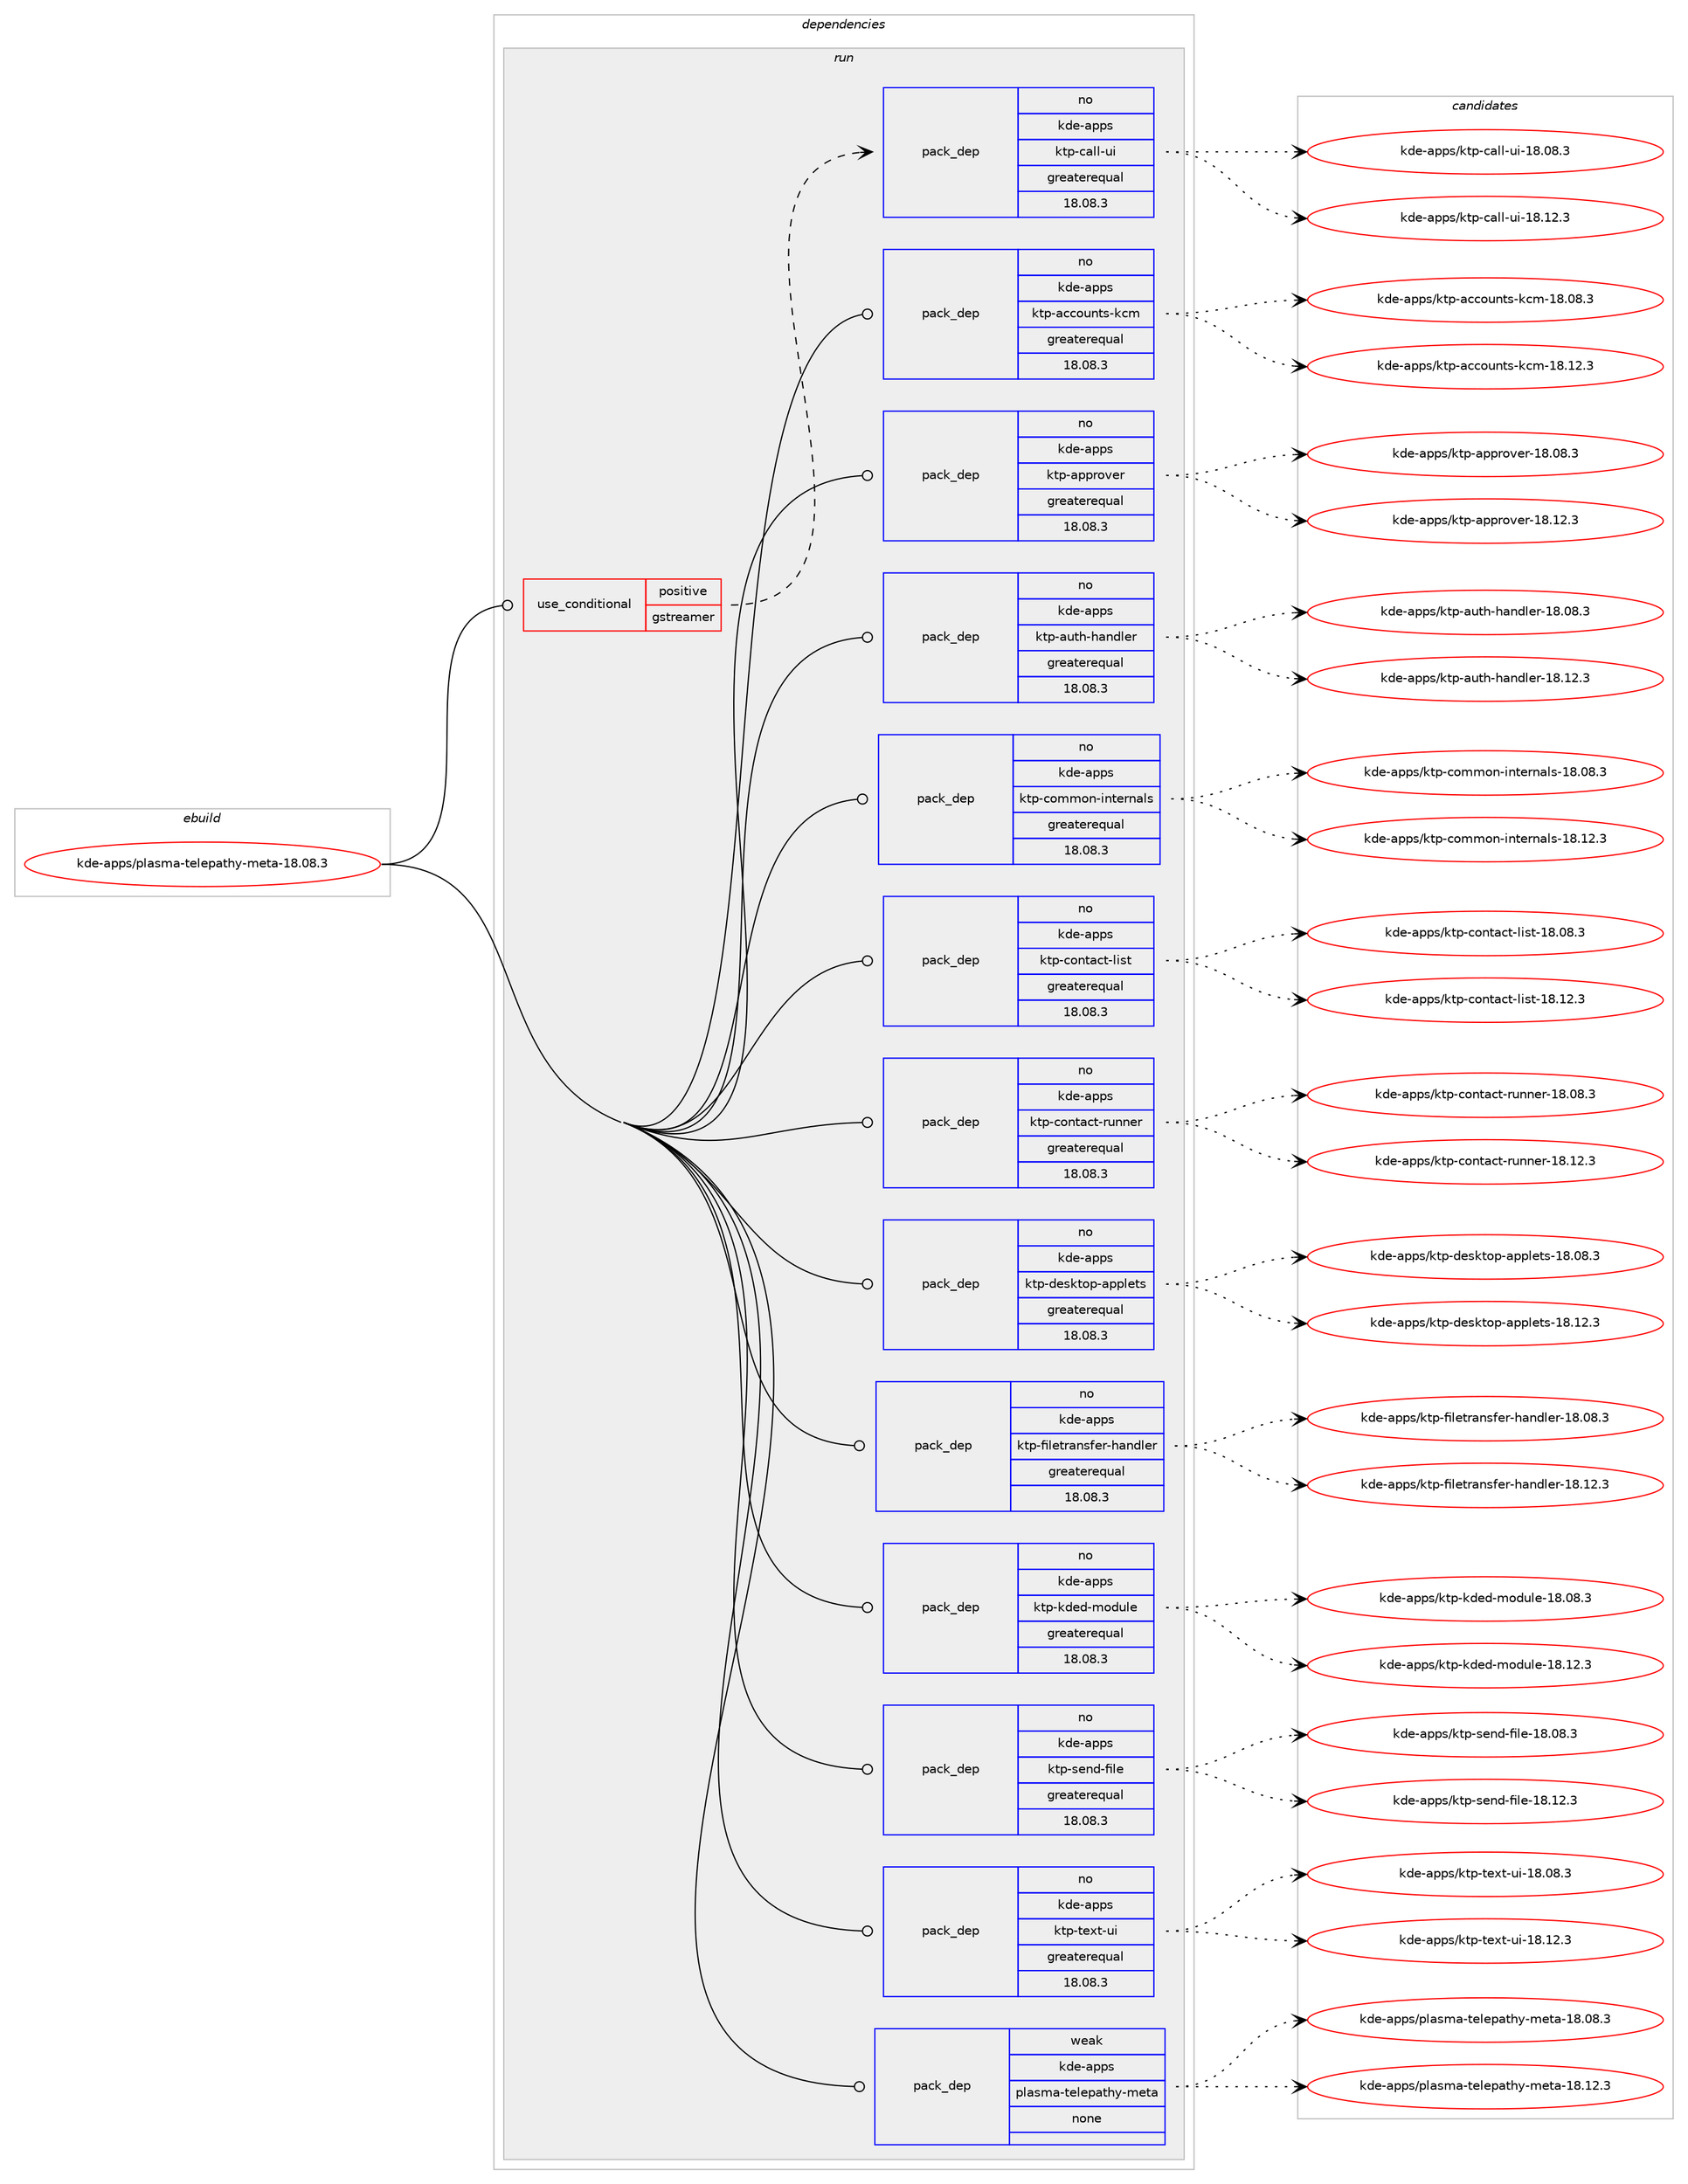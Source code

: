 digraph prolog {

# *************
# Graph options
# *************

newrank=true;
concentrate=true;
compound=true;
graph [rankdir=LR,fontname=Helvetica,fontsize=10,ranksep=1.5];#, ranksep=2.5, nodesep=0.2];
edge  [arrowhead=vee];
node  [fontname=Helvetica,fontsize=10];

# **********
# The ebuild
# **********

subgraph cluster_leftcol {
color=gray;
rank=same;
label=<<i>ebuild</i>>;
id [label="kde-apps/plasma-telepathy-meta-18.08.3", color=red, width=4, href="../kde-apps/plasma-telepathy-meta-18.08.3.svg"];
}

# ****************
# The dependencies
# ****************

subgraph cluster_midcol {
color=gray;
label=<<i>dependencies</i>>;
subgraph cluster_compile {
fillcolor="#eeeeee";
style=filled;
label=<<i>compile</i>>;
}
subgraph cluster_compileandrun {
fillcolor="#eeeeee";
style=filled;
label=<<i>compile and run</i>>;
}
subgraph cluster_run {
fillcolor="#eeeeee";
style=filled;
label=<<i>run</i>>;
subgraph cond429303 {
dependency1583707 [label=<<TABLE BORDER="0" CELLBORDER="1" CELLSPACING="0" CELLPADDING="4"><TR><TD ROWSPAN="3" CELLPADDING="10">use_conditional</TD></TR><TR><TD>positive</TD></TR><TR><TD>gstreamer</TD></TR></TABLE>>, shape=none, color=red];
subgraph pack1129685 {
dependency1583708 [label=<<TABLE BORDER="0" CELLBORDER="1" CELLSPACING="0" CELLPADDING="4" WIDTH="220"><TR><TD ROWSPAN="6" CELLPADDING="30">pack_dep</TD></TR><TR><TD WIDTH="110">no</TD></TR><TR><TD>kde-apps</TD></TR><TR><TD>ktp-call-ui</TD></TR><TR><TD>greaterequal</TD></TR><TR><TD>18.08.3</TD></TR></TABLE>>, shape=none, color=blue];
}
dependency1583707:e -> dependency1583708:w [weight=20,style="dashed",arrowhead="vee"];
}
id:e -> dependency1583707:w [weight=20,style="solid",arrowhead="odot"];
subgraph pack1129686 {
dependency1583709 [label=<<TABLE BORDER="0" CELLBORDER="1" CELLSPACING="0" CELLPADDING="4" WIDTH="220"><TR><TD ROWSPAN="6" CELLPADDING="30">pack_dep</TD></TR><TR><TD WIDTH="110">no</TD></TR><TR><TD>kde-apps</TD></TR><TR><TD>ktp-accounts-kcm</TD></TR><TR><TD>greaterequal</TD></TR><TR><TD>18.08.3</TD></TR></TABLE>>, shape=none, color=blue];
}
id:e -> dependency1583709:w [weight=20,style="solid",arrowhead="odot"];
subgraph pack1129687 {
dependency1583710 [label=<<TABLE BORDER="0" CELLBORDER="1" CELLSPACING="0" CELLPADDING="4" WIDTH="220"><TR><TD ROWSPAN="6" CELLPADDING="30">pack_dep</TD></TR><TR><TD WIDTH="110">no</TD></TR><TR><TD>kde-apps</TD></TR><TR><TD>ktp-approver</TD></TR><TR><TD>greaterequal</TD></TR><TR><TD>18.08.3</TD></TR></TABLE>>, shape=none, color=blue];
}
id:e -> dependency1583710:w [weight=20,style="solid",arrowhead="odot"];
subgraph pack1129688 {
dependency1583711 [label=<<TABLE BORDER="0" CELLBORDER="1" CELLSPACING="0" CELLPADDING="4" WIDTH="220"><TR><TD ROWSPAN="6" CELLPADDING="30">pack_dep</TD></TR><TR><TD WIDTH="110">no</TD></TR><TR><TD>kde-apps</TD></TR><TR><TD>ktp-auth-handler</TD></TR><TR><TD>greaterequal</TD></TR><TR><TD>18.08.3</TD></TR></TABLE>>, shape=none, color=blue];
}
id:e -> dependency1583711:w [weight=20,style="solid",arrowhead="odot"];
subgraph pack1129689 {
dependency1583712 [label=<<TABLE BORDER="0" CELLBORDER="1" CELLSPACING="0" CELLPADDING="4" WIDTH="220"><TR><TD ROWSPAN="6" CELLPADDING="30">pack_dep</TD></TR><TR><TD WIDTH="110">no</TD></TR><TR><TD>kde-apps</TD></TR><TR><TD>ktp-common-internals</TD></TR><TR><TD>greaterequal</TD></TR><TR><TD>18.08.3</TD></TR></TABLE>>, shape=none, color=blue];
}
id:e -> dependency1583712:w [weight=20,style="solid",arrowhead="odot"];
subgraph pack1129690 {
dependency1583713 [label=<<TABLE BORDER="0" CELLBORDER="1" CELLSPACING="0" CELLPADDING="4" WIDTH="220"><TR><TD ROWSPAN="6" CELLPADDING="30">pack_dep</TD></TR><TR><TD WIDTH="110">no</TD></TR><TR><TD>kde-apps</TD></TR><TR><TD>ktp-contact-list</TD></TR><TR><TD>greaterequal</TD></TR><TR><TD>18.08.3</TD></TR></TABLE>>, shape=none, color=blue];
}
id:e -> dependency1583713:w [weight=20,style="solid",arrowhead="odot"];
subgraph pack1129691 {
dependency1583714 [label=<<TABLE BORDER="0" CELLBORDER="1" CELLSPACING="0" CELLPADDING="4" WIDTH="220"><TR><TD ROWSPAN="6" CELLPADDING="30">pack_dep</TD></TR><TR><TD WIDTH="110">no</TD></TR><TR><TD>kde-apps</TD></TR><TR><TD>ktp-contact-runner</TD></TR><TR><TD>greaterequal</TD></TR><TR><TD>18.08.3</TD></TR></TABLE>>, shape=none, color=blue];
}
id:e -> dependency1583714:w [weight=20,style="solid",arrowhead="odot"];
subgraph pack1129692 {
dependency1583715 [label=<<TABLE BORDER="0" CELLBORDER="1" CELLSPACING="0" CELLPADDING="4" WIDTH="220"><TR><TD ROWSPAN="6" CELLPADDING="30">pack_dep</TD></TR><TR><TD WIDTH="110">no</TD></TR><TR><TD>kde-apps</TD></TR><TR><TD>ktp-desktop-applets</TD></TR><TR><TD>greaterequal</TD></TR><TR><TD>18.08.3</TD></TR></TABLE>>, shape=none, color=blue];
}
id:e -> dependency1583715:w [weight=20,style="solid",arrowhead="odot"];
subgraph pack1129693 {
dependency1583716 [label=<<TABLE BORDER="0" CELLBORDER="1" CELLSPACING="0" CELLPADDING="4" WIDTH="220"><TR><TD ROWSPAN="6" CELLPADDING="30">pack_dep</TD></TR><TR><TD WIDTH="110">no</TD></TR><TR><TD>kde-apps</TD></TR><TR><TD>ktp-filetransfer-handler</TD></TR><TR><TD>greaterequal</TD></TR><TR><TD>18.08.3</TD></TR></TABLE>>, shape=none, color=blue];
}
id:e -> dependency1583716:w [weight=20,style="solid",arrowhead="odot"];
subgraph pack1129694 {
dependency1583717 [label=<<TABLE BORDER="0" CELLBORDER="1" CELLSPACING="0" CELLPADDING="4" WIDTH="220"><TR><TD ROWSPAN="6" CELLPADDING="30">pack_dep</TD></TR><TR><TD WIDTH="110">no</TD></TR><TR><TD>kde-apps</TD></TR><TR><TD>ktp-kded-module</TD></TR><TR><TD>greaterequal</TD></TR><TR><TD>18.08.3</TD></TR></TABLE>>, shape=none, color=blue];
}
id:e -> dependency1583717:w [weight=20,style="solid",arrowhead="odot"];
subgraph pack1129695 {
dependency1583718 [label=<<TABLE BORDER="0" CELLBORDER="1" CELLSPACING="0" CELLPADDING="4" WIDTH="220"><TR><TD ROWSPAN="6" CELLPADDING="30">pack_dep</TD></TR><TR><TD WIDTH="110">no</TD></TR><TR><TD>kde-apps</TD></TR><TR><TD>ktp-send-file</TD></TR><TR><TD>greaterequal</TD></TR><TR><TD>18.08.3</TD></TR></TABLE>>, shape=none, color=blue];
}
id:e -> dependency1583718:w [weight=20,style="solid",arrowhead="odot"];
subgraph pack1129696 {
dependency1583719 [label=<<TABLE BORDER="0" CELLBORDER="1" CELLSPACING="0" CELLPADDING="4" WIDTH="220"><TR><TD ROWSPAN="6" CELLPADDING="30">pack_dep</TD></TR><TR><TD WIDTH="110">no</TD></TR><TR><TD>kde-apps</TD></TR><TR><TD>ktp-text-ui</TD></TR><TR><TD>greaterequal</TD></TR><TR><TD>18.08.3</TD></TR></TABLE>>, shape=none, color=blue];
}
id:e -> dependency1583719:w [weight=20,style="solid",arrowhead="odot"];
subgraph pack1129697 {
dependency1583720 [label=<<TABLE BORDER="0" CELLBORDER="1" CELLSPACING="0" CELLPADDING="4" WIDTH="220"><TR><TD ROWSPAN="6" CELLPADDING="30">pack_dep</TD></TR><TR><TD WIDTH="110">weak</TD></TR><TR><TD>kde-apps</TD></TR><TR><TD>plasma-telepathy-meta</TD></TR><TR><TD>none</TD></TR><TR><TD></TD></TR></TABLE>>, shape=none, color=blue];
}
id:e -> dependency1583720:w [weight=20,style="solid",arrowhead="odot"];
}
}

# **************
# The candidates
# **************

subgraph cluster_choices {
rank=same;
color=gray;
label=<<i>candidates</i>>;

subgraph choice1129685 {
color=black;
nodesep=1;
choice107100101459711211211547107116112459997108108451171054549564648564651 [label="kde-apps/ktp-call-ui-18.08.3", color=red, width=4,href="../kde-apps/ktp-call-ui-18.08.3.svg"];
choice107100101459711211211547107116112459997108108451171054549564649504651 [label="kde-apps/ktp-call-ui-18.12.3", color=red, width=4,href="../kde-apps/ktp-call-ui-18.12.3.svg"];
dependency1583708:e -> choice107100101459711211211547107116112459997108108451171054549564648564651:w [style=dotted,weight="100"];
dependency1583708:e -> choice107100101459711211211547107116112459997108108451171054549564649504651:w [style=dotted,weight="100"];
}
subgraph choice1129686 {
color=black;
nodesep=1;
choice1071001014597112112115471071161124597999911111711011611545107991094549564648564651 [label="kde-apps/ktp-accounts-kcm-18.08.3", color=red, width=4,href="../kde-apps/ktp-accounts-kcm-18.08.3.svg"];
choice1071001014597112112115471071161124597999911111711011611545107991094549564649504651 [label="kde-apps/ktp-accounts-kcm-18.12.3", color=red, width=4,href="../kde-apps/ktp-accounts-kcm-18.12.3.svg"];
dependency1583709:e -> choice1071001014597112112115471071161124597999911111711011611545107991094549564648564651:w [style=dotted,weight="100"];
dependency1583709:e -> choice1071001014597112112115471071161124597999911111711011611545107991094549564649504651:w [style=dotted,weight="100"];
}
subgraph choice1129687 {
color=black;
nodesep=1;
choice10710010145971121121154710711611245971121121141111181011144549564648564651 [label="kde-apps/ktp-approver-18.08.3", color=red, width=4,href="../kde-apps/ktp-approver-18.08.3.svg"];
choice10710010145971121121154710711611245971121121141111181011144549564649504651 [label="kde-apps/ktp-approver-18.12.3", color=red, width=4,href="../kde-apps/ktp-approver-18.12.3.svg"];
dependency1583710:e -> choice10710010145971121121154710711611245971121121141111181011144549564648564651:w [style=dotted,weight="100"];
dependency1583710:e -> choice10710010145971121121154710711611245971121121141111181011144549564649504651:w [style=dotted,weight="100"];
}
subgraph choice1129688 {
color=black;
nodesep=1;
choice107100101459711211211547107116112459711711610445104971101001081011144549564648564651 [label="kde-apps/ktp-auth-handler-18.08.3", color=red, width=4,href="../kde-apps/ktp-auth-handler-18.08.3.svg"];
choice107100101459711211211547107116112459711711610445104971101001081011144549564649504651 [label="kde-apps/ktp-auth-handler-18.12.3", color=red, width=4,href="../kde-apps/ktp-auth-handler-18.12.3.svg"];
dependency1583711:e -> choice107100101459711211211547107116112459711711610445104971101001081011144549564648564651:w [style=dotted,weight="100"];
dependency1583711:e -> choice107100101459711211211547107116112459711711610445104971101001081011144549564649504651:w [style=dotted,weight="100"];
}
subgraph choice1129689 {
color=black;
nodesep=1;
choice107100101459711211211547107116112459911110910911111045105110116101114110971081154549564648564651 [label="kde-apps/ktp-common-internals-18.08.3", color=red, width=4,href="../kde-apps/ktp-common-internals-18.08.3.svg"];
choice107100101459711211211547107116112459911110910911111045105110116101114110971081154549564649504651 [label="kde-apps/ktp-common-internals-18.12.3", color=red, width=4,href="../kde-apps/ktp-common-internals-18.12.3.svg"];
dependency1583712:e -> choice107100101459711211211547107116112459911110910911111045105110116101114110971081154549564648564651:w [style=dotted,weight="100"];
dependency1583712:e -> choice107100101459711211211547107116112459911110910911111045105110116101114110971081154549564649504651:w [style=dotted,weight="100"];
}
subgraph choice1129690 {
color=black;
nodesep=1;
choice10710010145971121121154710711611245991111101169799116451081051151164549564648564651 [label="kde-apps/ktp-contact-list-18.08.3", color=red, width=4,href="../kde-apps/ktp-contact-list-18.08.3.svg"];
choice10710010145971121121154710711611245991111101169799116451081051151164549564649504651 [label="kde-apps/ktp-contact-list-18.12.3", color=red, width=4,href="../kde-apps/ktp-contact-list-18.12.3.svg"];
dependency1583713:e -> choice10710010145971121121154710711611245991111101169799116451081051151164549564648564651:w [style=dotted,weight="100"];
dependency1583713:e -> choice10710010145971121121154710711611245991111101169799116451081051151164549564649504651:w [style=dotted,weight="100"];
}
subgraph choice1129691 {
color=black;
nodesep=1;
choice10710010145971121121154710711611245991111101169799116451141171101101011144549564648564651 [label="kde-apps/ktp-contact-runner-18.08.3", color=red, width=4,href="../kde-apps/ktp-contact-runner-18.08.3.svg"];
choice10710010145971121121154710711611245991111101169799116451141171101101011144549564649504651 [label="kde-apps/ktp-contact-runner-18.12.3", color=red, width=4,href="../kde-apps/ktp-contact-runner-18.12.3.svg"];
dependency1583714:e -> choice10710010145971121121154710711611245991111101169799116451141171101101011144549564648564651:w [style=dotted,weight="100"];
dependency1583714:e -> choice10710010145971121121154710711611245991111101169799116451141171101101011144549564649504651:w [style=dotted,weight="100"];
}
subgraph choice1129692 {
color=black;
nodesep=1;
choice1071001014597112112115471071161124510010111510711611111245971121121081011161154549564648564651 [label="kde-apps/ktp-desktop-applets-18.08.3", color=red, width=4,href="../kde-apps/ktp-desktop-applets-18.08.3.svg"];
choice1071001014597112112115471071161124510010111510711611111245971121121081011161154549564649504651 [label="kde-apps/ktp-desktop-applets-18.12.3", color=red, width=4,href="../kde-apps/ktp-desktop-applets-18.12.3.svg"];
dependency1583715:e -> choice1071001014597112112115471071161124510010111510711611111245971121121081011161154549564648564651:w [style=dotted,weight="100"];
dependency1583715:e -> choice1071001014597112112115471071161124510010111510711611111245971121121081011161154549564649504651:w [style=dotted,weight="100"];
}
subgraph choice1129693 {
color=black;
nodesep=1;
choice107100101459711211211547107116112451021051081011161149711011510210111445104971101001081011144549564648564651 [label="kde-apps/ktp-filetransfer-handler-18.08.3", color=red, width=4,href="../kde-apps/ktp-filetransfer-handler-18.08.3.svg"];
choice107100101459711211211547107116112451021051081011161149711011510210111445104971101001081011144549564649504651 [label="kde-apps/ktp-filetransfer-handler-18.12.3", color=red, width=4,href="../kde-apps/ktp-filetransfer-handler-18.12.3.svg"];
dependency1583716:e -> choice107100101459711211211547107116112451021051081011161149711011510210111445104971101001081011144549564648564651:w [style=dotted,weight="100"];
dependency1583716:e -> choice107100101459711211211547107116112451021051081011161149711011510210111445104971101001081011144549564649504651:w [style=dotted,weight="100"];
}
subgraph choice1129694 {
color=black;
nodesep=1;
choice10710010145971121121154710711611245107100101100451091111001171081014549564648564651 [label="kde-apps/ktp-kded-module-18.08.3", color=red, width=4,href="../kde-apps/ktp-kded-module-18.08.3.svg"];
choice10710010145971121121154710711611245107100101100451091111001171081014549564649504651 [label="kde-apps/ktp-kded-module-18.12.3", color=red, width=4,href="../kde-apps/ktp-kded-module-18.12.3.svg"];
dependency1583717:e -> choice10710010145971121121154710711611245107100101100451091111001171081014549564648564651:w [style=dotted,weight="100"];
dependency1583717:e -> choice10710010145971121121154710711611245107100101100451091111001171081014549564649504651:w [style=dotted,weight="100"];
}
subgraph choice1129695 {
color=black;
nodesep=1;
choice10710010145971121121154710711611245115101110100451021051081014549564648564651 [label="kde-apps/ktp-send-file-18.08.3", color=red, width=4,href="../kde-apps/ktp-send-file-18.08.3.svg"];
choice10710010145971121121154710711611245115101110100451021051081014549564649504651 [label="kde-apps/ktp-send-file-18.12.3", color=red, width=4,href="../kde-apps/ktp-send-file-18.12.3.svg"];
dependency1583718:e -> choice10710010145971121121154710711611245115101110100451021051081014549564648564651:w [style=dotted,weight="100"];
dependency1583718:e -> choice10710010145971121121154710711611245115101110100451021051081014549564649504651:w [style=dotted,weight="100"];
}
subgraph choice1129696 {
color=black;
nodesep=1;
choice10710010145971121121154710711611245116101120116451171054549564648564651 [label="kde-apps/ktp-text-ui-18.08.3", color=red, width=4,href="../kde-apps/ktp-text-ui-18.08.3.svg"];
choice10710010145971121121154710711611245116101120116451171054549564649504651 [label="kde-apps/ktp-text-ui-18.12.3", color=red, width=4,href="../kde-apps/ktp-text-ui-18.12.3.svg"];
dependency1583719:e -> choice10710010145971121121154710711611245116101120116451171054549564648564651:w [style=dotted,weight="100"];
dependency1583719:e -> choice10710010145971121121154710711611245116101120116451171054549564649504651:w [style=dotted,weight="100"];
}
subgraph choice1129697 {
color=black;
nodesep=1;
choice1071001014597112112115471121089711510997451161011081011129711610412145109101116974549564648564651 [label="kde-apps/plasma-telepathy-meta-18.08.3", color=red, width=4,href="../kde-apps/plasma-telepathy-meta-18.08.3.svg"];
choice1071001014597112112115471121089711510997451161011081011129711610412145109101116974549564649504651 [label="kde-apps/plasma-telepathy-meta-18.12.3", color=red, width=4,href="../kde-apps/plasma-telepathy-meta-18.12.3.svg"];
dependency1583720:e -> choice1071001014597112112115471121089711510997451161011081011129711610412145109101116974549564648564651:w [style=dotted,weight="100"];
dependency1583720:e -> choice1071001014597112112115471121089711510997451161011081011129711610412145109101116974549564649504651:w [style=dotted,weight="100"];
}
}

}
